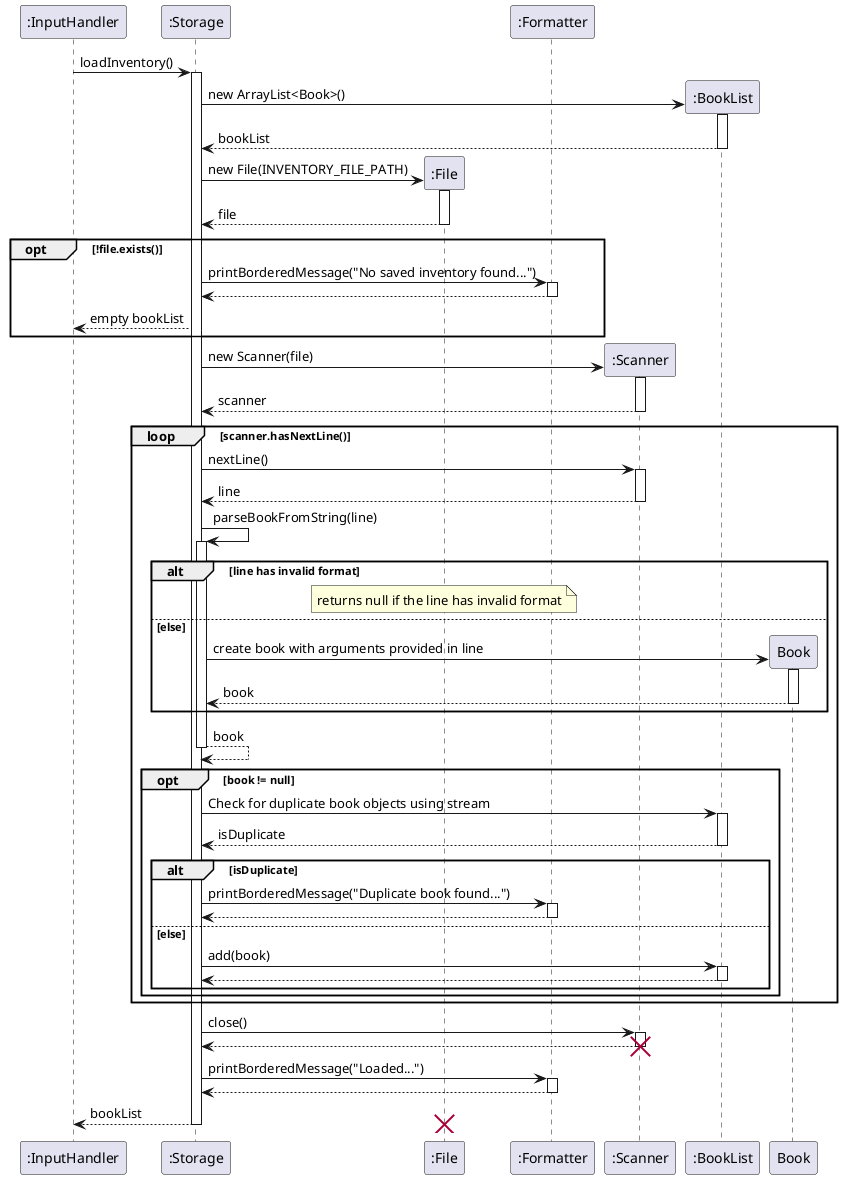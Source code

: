 @startuml
participant InputHandler as ":InputHandler"
participant Storage as ":Storage"
participant File as ":File"
participant Formatter as ":Formatter"
participant Scanner as ":Scanner"


InputHandler -> Storage: loadInventory()
activate Storage

' Create a new empty bookList
create BookList as ":BookList"
Storage -> BookList: new ArrayList<Book>()
activate BookList
BookList --> Storage: bookList
deactivate BookList

' Create File object for INVENTORY_FILE_PATH
Create File
Storage -> File: new File(INVENTORY_FILE_PATH)
activate File
File --> Storage: file
deactivate File

opt !file.exists()
    Storage -> Formatter: printBorderedMessage("No saved inventory found...")
    activate Formatter

    Formatter --> Storage
    deactivate Formatter
    
    Storage --> InputHandler: empty bookList
    end
    ' Open the file using a Scanner
    create Scanner
    Storage -> Scanner: new Scanner(file)
    activate Scanner
    Scanner --> Storage: scanner
    deactivate Scanner

    loop scanner.hasNextLine()
        Storage -> Scanner: nextLine()
        activate Scanner

        Scanner --> Storage: line
        deactivate Scanner

        Storage -> Storage: parseBookFromString(line)
        activate Storage
        alt line has invalid format
            note over File
            returns null if the line has invalid format
            end note
        else else
            create Book
            Storage -> Book: create book with arguments provided in line
            activate Book
            Book --> Storage: book
            deactivate Book
        end
        Storage --> Storage: book
        deactivate Storage

        opt book != null
            ' Check for duplicate book
            Storage -> BookList: Check for duplicate book objects using stream
            activate BookList
            BookList --> Storage: isDuplicate
            deactivate BookList
            alt isDuplicate
                ' Book already exists, skip adding it
                Storage -> Formatter: printBorderedMessage("Duplicate book found...")
                activate Formatter
                Formatter --> Storage
                deactivate Formatter
                
            else else
                ' Add book to bookList
                Storage -> BookList: add(book)
                activate BookList
                BookList --> Storage
                deactivate BookList
            end 
        end
    end

    

    Storage -> Scanner: close()
    activate Scanner
    Scanner --> Storage
    deactivate Scanner
    destroy Scanner
    ' Print message with number of books loaded
    Storage -> Formatter: printBorderedMessage("Loaded...")
    activate Formatter
    Formatter --> Storage
    deactivate Formatter
    

    Storage --> InputHandler: bookList
    destroy File
    deactivate Storage

deactivate Storage
@enduml
